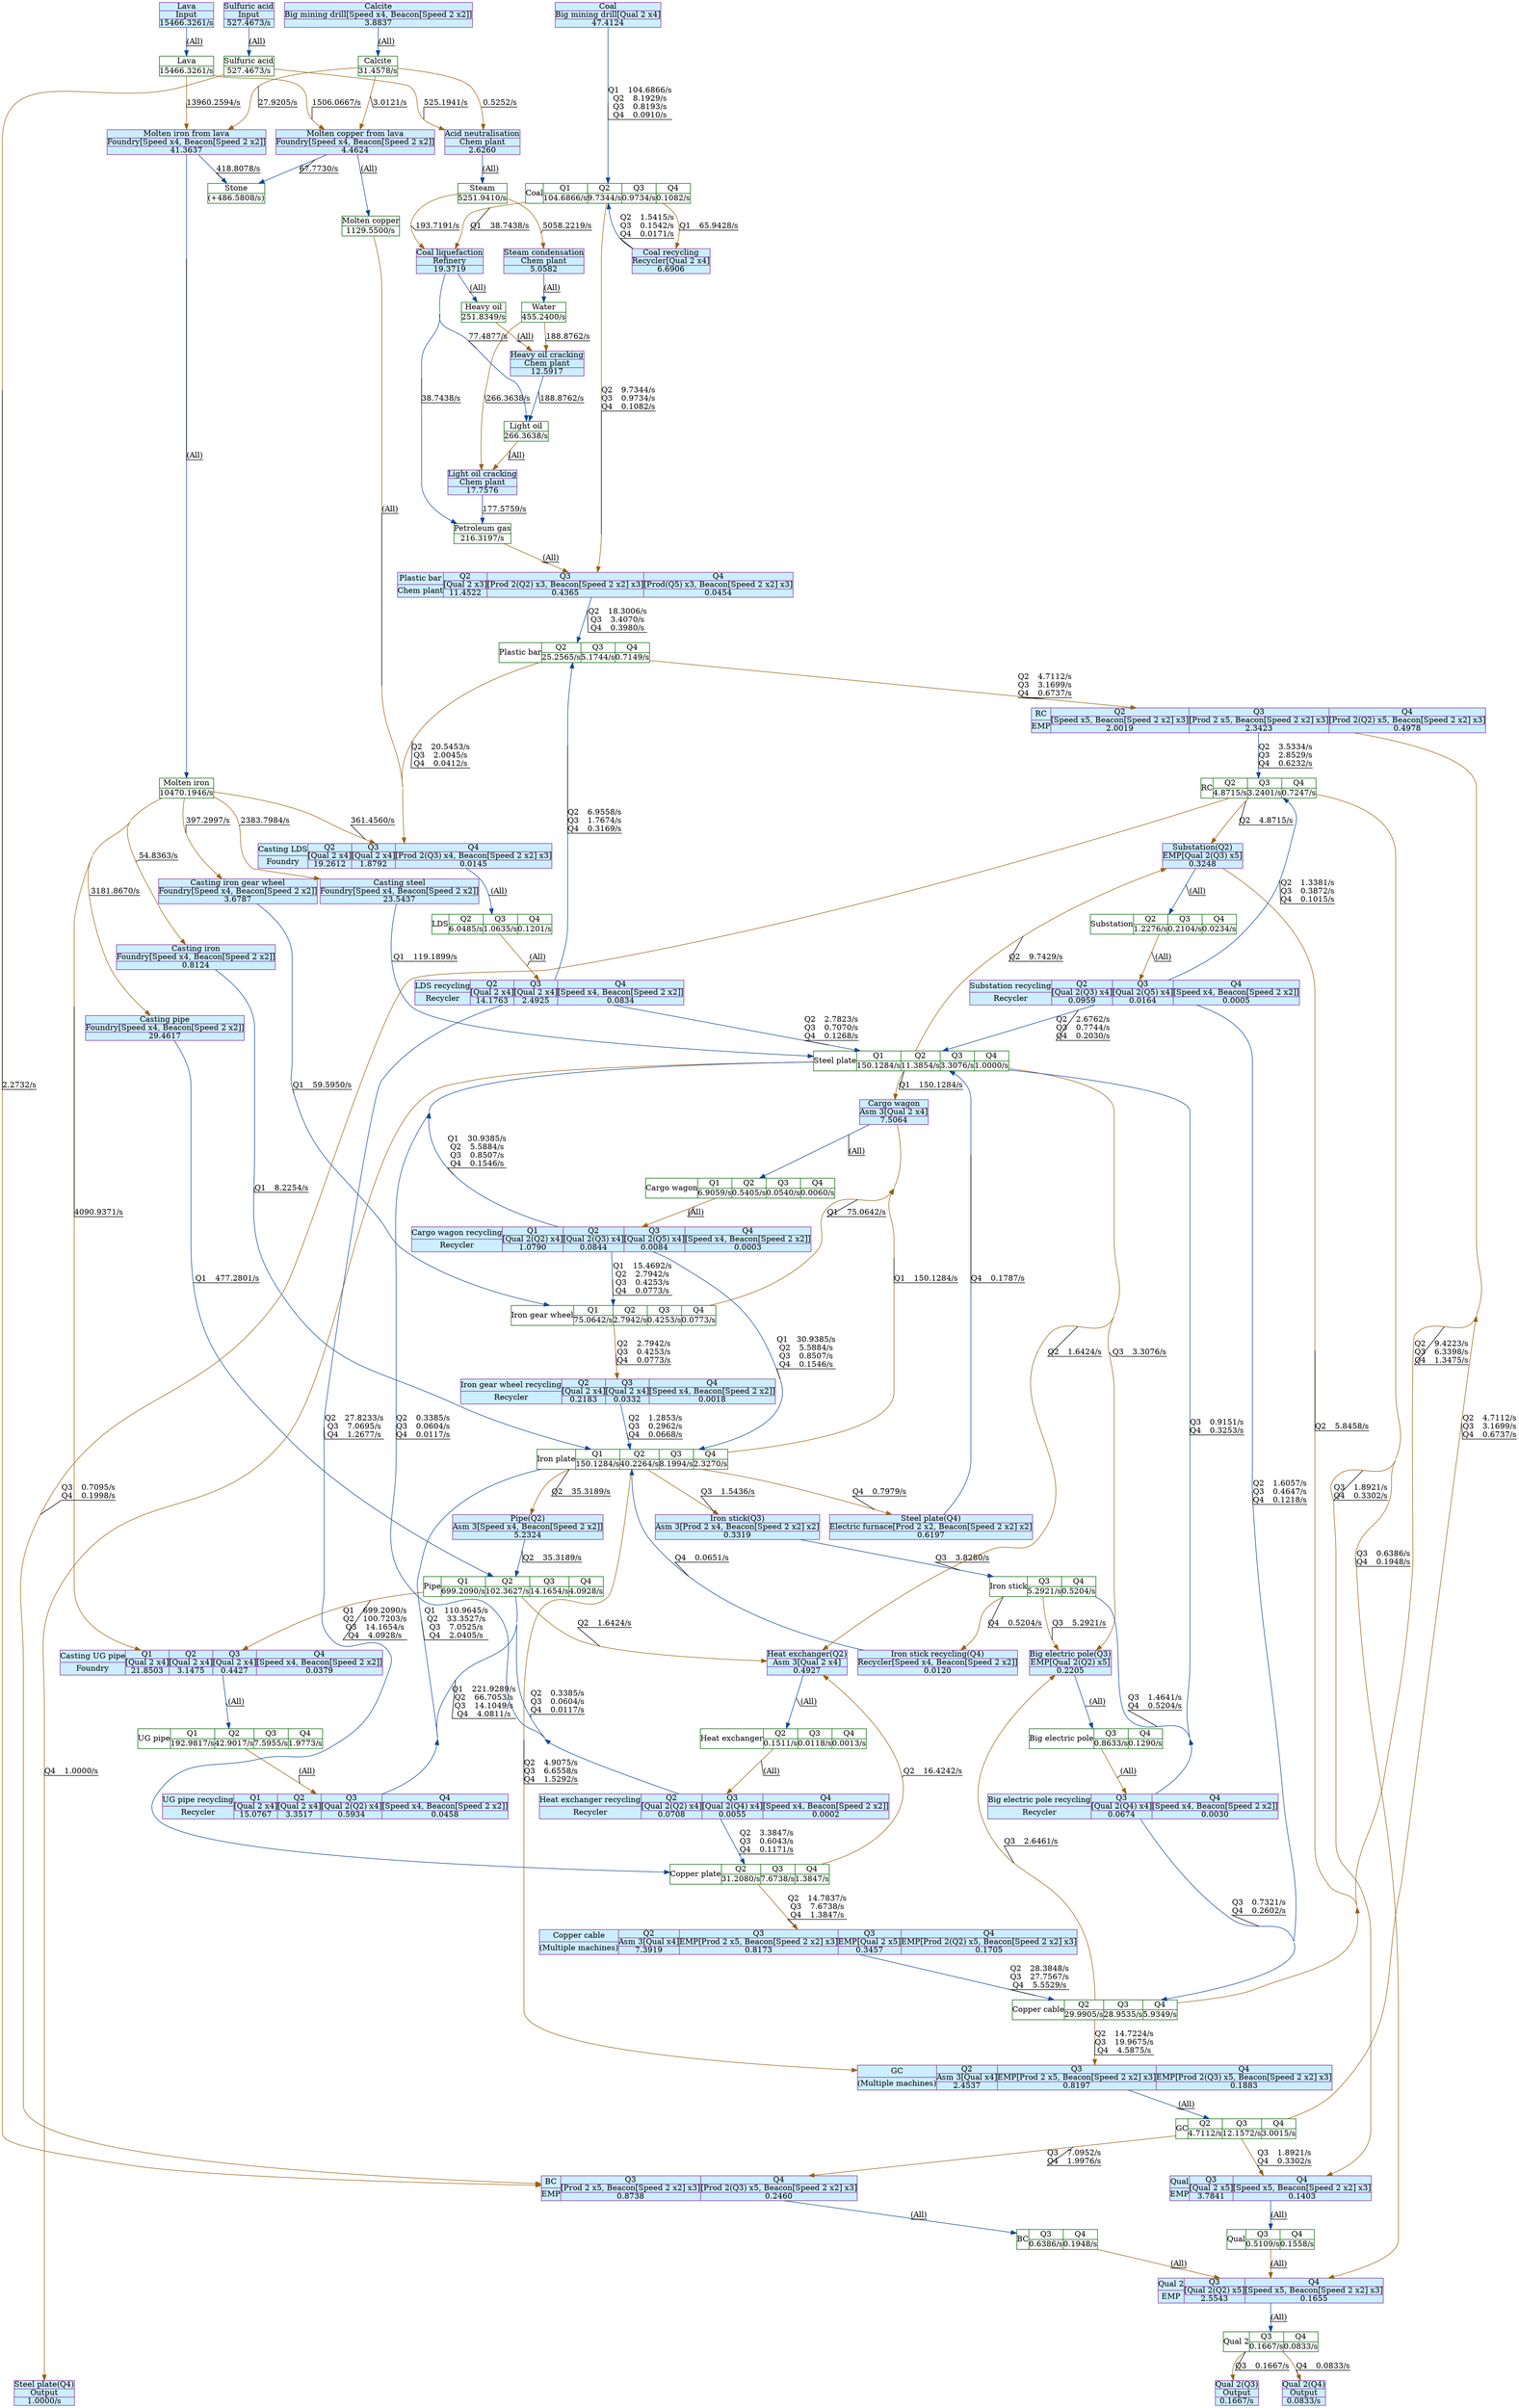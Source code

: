 digraph {
    layout="dot"
    concentrate=true
    node [shape="record"; margin=0]
    edge [decorate=true]
    0 [color="#006400"; label="{Petroleum gas|216.3197/s}"]
    1 [color="#006400"; label="{Steam|5251.9410/s}"]
    2 [color="#006400"; label="{Light oil|266.3638/s}"]
    3 [color="#006400"; label="{Heavy oil|251.8349/s}"]
    4 [color="#006400"; label="{Molten iron|10470.1946/s}"]
    5 [color="#006400"; label="{Calcite|31.4578/s}"]
    6 [color="#006400"; label="{Sulfuric acid|527.4673/s}"]
    7 [color="#006400"; label="{Water|455.2400/s}"]
    8 [color="#006400"; label="{Molten copper|1129.5500/s}"]
    9 [color="#006400"; label="{Stone|(+486.5808/s)}"]
    10 [color="#006400"; label="{Lava|15466.3261/s}"]
    11 [style="filled"; color="#842e99"; fillcolor="#cceeff"; label="{Iron stick recycling(Q4)|Recycler[Speed x4, Beacon[Speed 2 x2]]|0.0120}"]
    12 [style="filled"; color="#842e99"; fillcolor="#cceeff"; label="{Coal liquefaction|Refinery|19.3719}"]
    13 [style="filled"; color="#842e99"; fillcolor="#cceeff"; label="{Casting iron gear wheel|Foundry[Speed x4, Beacon[Speed 2 x2]]|3.6787}"]
    14 [style="filled"; color="#842e99"; fillcolor="#cceeff"; label="{Coal|Big mining drill[Qual 2 x4]|47.4124}"]
    15 [style="filled"; color="#842e99"; fillcolor="#cceeff"; label="{Acid neutralisation|Chem plant|2.6260}"]
    16 [style="filled"; color="#842e99"; fillcolor="#cceeff"; label="{Casting iron|Foundry[Speed x4, Beacon[Speed 2 x2]]|0.8124}"]
    17 [style="filled"; color="#842e99"; fillcolor="#cceeff"; label="{Cargo wagon|Asm 3[Qual 2 x4]|7.5064}"]
    18 [style="filled"; color="#842e99"; fillcolor="#cceeff"; label="{Coal recycling|Recycler[Qual 2 x4]|6.6906}"]
    19 [style="filled"; color="#842e99"; fillcolor="#cceeff"; label="{Heavy oil cracking|Chem plant|12.5917}"]
    20 [style="filled"; color="#842e99"; fillcolor="#cceeff"; label="{Iron stick(Q3)|Asm 3[Prod 2 x4, Beacon[Speed 2 x2] x2]|0.3319}"]
    21 [style="filled"; color="#842e99"; fillcolor="#cceeff"; label="{Steel plate(Q4)|Output|1.0000/s}"]
    22 [style="filled"; color="#842e99"; fillcolor="#cceeff"; label="{Casting pipe|Foundry[Speed x4, Beacon[Speed 2 x2]]|29.4617}"]
    23 [style="filled"; color="#842e99"; fillcolor="#cceeff"; label="{Steam condensation|Chem plant|5.0582}"]
    24 [style="filled"; color="#842e99"; fillcolor="#cceeff"; label="{Qual 2(Q4)|Output|0.0833/s}"]
    25 [style="filled"; color="#842e99"; fillcolor="#cceeff"; label="{Heat exchanger(Q2)|Asm 3[Qual 2 x4]|0.4927}"]
    26 [style="filled"; color="#842e99"; fillcolor="#cceeff"; label="{Molten copper from lava|Foundry[Speed x4, Beacon[Speed 2 x2]]|4.4624}"]
    27 [style="filled"; color="#842e99"; fillcolor="#cceeff"; label="{Steel plate(Q4)|Electric furnace[Prod 2 x2, Beacon[Speed 2 x2] x2]|0.6197}"]
    28 [style="filled"; color="#842e99"; fillcolor="#cceeff"; label="{Lava|Input|15466.3261/s}"]
    29 [style="filled"; color="#842e99"; fillcolor="#cceeff"; label="{Sulfuric acid|Input|527.4673/s}"]
    30 [style="filled"; color="#842e99"; fillcolor="#cceeff"; label="{Casting steel|Foundry[Speed x4, Beacon[Speed 2 x2]]|23.5437}"]
    31 [style="filled"; color="#842e99"; fillcolor="#cceeff"; label="{Qual 2(Q3)|Output|0.1667/s}"]
    32 [style="filled"; color="#842e99"; fillcolor="#cceeff"; label="{Light oil cracking|Chem plant|17.7576}"]
    33 [style="filled"; color="#842e99"; fillcolor="#cceeff"; label="{Big electric pole(Q3)|EMP[Qual 2(Q2) x5]|0.2205}"]
    34 [style="filled"; color="#842e99"; fillcolor="#cceeff"; label="{Substation(Q2)|EMP[Qual 2(Q3) x5]|0.3248}"]
    35 [style="filled"; color="#842e99"; fillcolor="#cceeff"; label="{Calcite|Big mining drill[Speed x4, Beacon[Speed 2 x2]]|3.8837}"]
    36 [style="filled"; color="#842e99"; fillcolor="#cceeff"; label="{Pipe(Q2)|Asm 3[Speed x4, Beacon[Speed 2 x2]]|5.2324}"]
    37 [style="filled"; color="#842e99"; fillcolor="#cceeff"; label="{Molten iron from lava|Foundry[Speed x4, Beacon[Speed 2 x2]]|41.3637}"]
    38 [color="#006400"; label="{Substation}|{Q2|1.2276/s}|{Q3|0.2104/s}|{Q4|0.0234/s}"]
    39 [color="#006400"; label="{Steel plate}|{Q1|150.1284/s}|{Q2|11.3854/s}|{Q3|3.3076/s}|{Q4|1.0000/s}"]
    40 [color="#006400"; label="{Copper cable}|{Q2|29.9905/s}|{Q3|28.9535/s}|{Q4|5.9349/s}"]
    41 [color="#006400"; label="{RC}|{Q2|4.8715/s}|{Q3|3.2401/s}|{Q4|0.7247/s}"]
    42 [color="#006400"; label="{Copper plate}|{Q2|31.2080/s}|{Q3|7.6738/s}|{Q4|1.3847/s}"]
    43 [color="#006400"; label="{Plastic bar}|{Q2|25.2565/s}|{Q3|5.1744/s}|{Q4|0.7149/s}"]
    44 [color="#006400"; label="{LDS}|{Q2|6.0485/s}|{Q3|1.0635/s}|{Q4|0.1201/s}"]
    45 [color="#006400"; label="{GC}|{Q2|4.7112/s}|{Q3|12.1572/s}|{Q4|3.0015/s}"]
    46 [color="#006400"; label="{Qual}|{Q3|0.5109/s}|{Q4|0.1558/s}"]
    47 [color="#006400"; label="{Iron stick}|{Q3|5.2921/s}|{Q4|0.5204/s}"]
    48 [color="#006400"; label="{Iron plate}|{Q1|150.1284/s}|{Q2|40.2264/s}|{Q3|8.1994/s}|{Q4|2.3270/s}"]
    49 [color="#006400"; label="{UG pipe}|{Q1|192.9817/s}|{Q2|42.9017/s}|{Q3|7.5955/s}|{Q4|1.9773/s}"]
    50 [color="#006400"; label="{Pipe}|{Q1|699.2090/s}|{Q2|102.3627/s}|{Q3|14.1654/s}|{Q4|4.0928/s}"]
    51 [color="#006400"; label="{Coal}|{Q1|104.6866/s}|{Q2|9.7344/s}|{Q3|0.9734/s}|{Q4|0.1082/s}"]
    52 [color="#006400"; label="{Cargo wagon}|{Q1|6.9059/s}|{Q2|0.5405/s}|{Q3|0.0540/s}|{Q4|0.0060/s}"]
    53 [color="#006400"; label="{Iron gear wheel}|{Q1|75.0642/s}|{Q2|2.7942/s}|{Q3|0.4253/s}|{Q4|0.0773/s}"]
    54 [color="#006400"; label="{Heat exchanger}|{Q2|0.1511/s}|{Q3|0.0118/s}|{Q4|0.0013/s}"]
    55 [color="#006400"; label="{Big electric pole}|{Q3|0.8633/s}|{Q4|0.1290/s}"]
    56 [color="#006400"; label="{BC}|{Q3|0.6386/s}|{Q4|0.1948/s}"]
    57 [color="#006400"; label="{Qual 2}|{Q3|0.1667/s}|{Q4|0.0833/s}"]
    58 [style="filled"; color="#842e99"; fillcolor="#cceeff"; label="{Substation recycling|Recycler}|{Q2|[Qual 2(Q3) x4]|0.0959}|{Q3|[Qual 2(Q5) x4]|0.0164}|{Q4|[Speed x4, Beacon[Speed 2 x2]]|0.0005}"; shape="record"]
    59 [style="filled"; color="#842e99"; fillcolor="#cceeff"; label="{LDS recycling|Recycler}|{Q2|[Qual 2 x4]|14.1763}|{Q3|[Qual 2 x4]|2.4925}|{Q4|[Speed x4, Beacon[Speed 2 x2]]|0.0834}"; shape="record"]
    60 [style="filled"; color="#842e99"; fillcolor="#cceeff"; label="{RC|EMP}|{Q2|[Speed x5, Beacon[Speed 2 x2] x3]|2.0019}|{Q3|[Prod 2 x5, Beacon[Speed 2 x2] x3]|2.3423}|{Q4|[Prod 2(Q2) x5, Beacon[Speed 2 x2] x3]|0.4978}"; shape="record"]
    61 [style="filled"; color="#842e99"; fillcolor="#cceeff"; label="{Qual|EMP}|{Q3|[Qual 2 x5]|3.7841}|{Q4|[Speed x5, Beacon[Speed 2 x2] x3]|0.1403}"; shape="record"]
    62 [style="filled"; color="#842e99"; fillcolor="#cceeff"; label="{UG pipe recycling|Recycler}|{Q1|[Qual 2 x4]|15.0767}|{Q2|[Qual 2 x4]|3.3517}|{Q3|[Qual 2(Q2) x4]|0.5934}|{Q4|[Speed x4, Beacon[Speed 2 x2]]|0.0458}"; shape="record"]
    63 [style="filled"; color="#842e99"; fillcolor="#cceeff"; label="{Cargo wagon recycling|Recycler}|{Q1|[Qual 2(Q2) x4]|1.0790}|{Q2|[Qual 2(Q3) x4]|0.0844}|{Q3|[Qual 2(Q5) x4]|0.0084}|{Q4|[Speed x4, Beacon[Speed 2 x2]]|0.0003}"; shape="record"]
    64 [style="filled"; color="#842e99"; fillcolor="#cceeff"; label="{Plastic bar|Chem plant}|{Q2|[Qual 2 x3]|11.4522}|{Q3|[Prod 2(Q2) x3, Beacon[Speed 2 x2] x3]|0.4365}|{Q4|[Prod(Q5) x3, Beacon[Speed 2 x2] x3]|0.0454}"; shape="record"]
    65 [style="filled"; color="#842e99"; fillcolor="#cceeff"; label="{Heat exchanger recycling|Recycler}|{Q2|[Qual 2(Q2) x4]|0.0708}|{Q3|[Qual 2(Q4) x4]|0.0055}|{Q4|[Speed x4, Beacon[Speed 2 x2]]|0.0002}"; shape="record"]
    66 [style="filled"; color="#842e99"; fillcolor="#cceeff"; label="{Copper cable|(Multiple machines)}|{Q2|Asm 3[Qual x4]|7.3919}|{Q3|EMP[Prod 2 x5, Beacon[Speed 2 x2] x3]|0.8173}|{Q3|EMP[Qual 2 x5]|0.3457}|{Q4|EMP[Prod 2(Q2) x5, Beacon[Speed 2 x2] x3]|0.1705}"; shape="record"]
    67 [style="filled"; color="#842e99"; fillcolor="#cceeff"; label="{Iron gear wheel recycling|Recycler}|{Q2|[Qual 2 x4]|0.2183}|{Q3|[Qual 2 x4]|0.0332}|{Q4|[Speed x4, Beacon[Speed 2 x2]]|0.0018}"; shape="record"]
    68 [style="filled"; color="#842e99"; fillcolor="#cceeff"; label="{GC|(Multiple machines)}|{Q2|Asm 3[Qual x4]|2.4537}|{Q3|EMP[Prod 2 x5, Beacon[Speed 2 x2] x3]|0.8197}|{Q4|EMP[Prod 2(Q3) x5, Beacon[Speed 2 x2] x3]|0.1883}"; shape="record"]
    69 [style="filled"; color="#842e99"; fillcolor="#cceeff"; label="{Casting UG pipe|Foundry}|{Q1|[Qual 2 x4]|21.8503}|{Q2|[Qual 2 x4]|3.1475}|{Q3|[Qual 2 x4]|0.4427}|{Q4|[Speed x4, Beacon[Speed 2 x2]]|0.0379}"; shape="record"]
    70 [style="filled"; color="#842e99"; fillcolor="#cceeff"; label="{Big electric pole recycling|Recycler}|{Q3|[Qual 2(Q4) x4]|0.0674}|{Q4|[Speed x4, Beacon[Speed 2 x2]]|0.0030}"; shape="record"]
    71 [style="filled"; color="#842e99"; fillcolor="#cceeff"; label="{BC|EMP}|{Q3|[Prod 2 x5, Beacon[Speed 2 x2] x3]|0.8738}|{Q4|[Prod 2(Q3) x5, Beacon[Speed 2 x2] x3]|0.2460}"; shape="record"]
    72 [style="filled"; color="#842e99"; fillcolor="#cceeff"; label="{Casting LDS|Foundry}|{Q2|[Qual 2 x4]|19.2612}|{Q3|[Qual 2 x4]|1.8792}|{Q4|[Prod 2(Q3) x4, Beacon[Speed 2 x2] x3]|0.0145}"; shape="record"]
    73 [style="filled"; color="#842e99"; fillcolor="#cceeff"; label="{Qual 2|EMP}|{Q3|[Qual 2(Q2) x5]|2.5543}|{Q4|[Speed x5, Beacon[Speed 2 x2] x3]|0.1655}"; shape="record"]
    0 -> 64 [color="#99620f"; label="(All)"]
    1 -> 12 [color="#99620f"; label="193.7191/s
"]
    1 -> 23 [color="#99620f"; label="5058.2219/s
"]
    2 -> 32 [color="#99620f"; label="(All)"]
    3 -> 19 [color="#99620f"; label="(All)"]
    4 -> 13 [color="#99620f"; label="397.2997/s
"]
    4 -> 16 [color="#99620f"; label="54.8363/s
"]
    4 -> 22 [color="#99620f"; label="3181.8670/s
"]
    4 -> 30 [color="#99620f"; label="2383.7984/s
"]
    4 -> 69 [color="#99620f"; label="4090.9371/s
"]
    4 -> 72 [color="#99620f"; label="361.4560/s
"]
    5 -> 15 [color="#99620f"; label="0.5252/s
"]
    5 -> 26 [color="#99620f"; label="3.0121/s
"]
    5 -> 37 [color="#99620f"; label="27.9205/s
"]
    6 -> 15 [color="#99620f"; label="525.1941/s
"]
    6 -> 71 [color="#99620f"; label="2.2732/s
"]
    7 -> 19 [color="#99620f"; label="188.8762/s
"]
    7 -> 32 [color="#99620f"; label="266.3638/s
"]
    8 -> 72 [color="#99620f"; label="(All)"]
    10 -> 26 [color="#99620f"; label="1506.0667/s
"]
    10 -> 37 [color="#99620f"; label="13960.2594/s
"]
    11 -> 48 [color="#0f4699"; label="Q4	0.0651/s
"]
    12 -> 0 [color="#0f4699"; label="38.7438/s
"]
    12 -> 2 [color="#0f4699"; label="77.4877/s
"]
    12 -> 3 [color="#0f4699"; label="(All)"]
    13 -> 53 [color="#0f4699"; label="Q1	59.5950/s
"]
    14 -> 51 [color="#0f4699"; label="Q1	104.6866/s
Q2	8.1929/s
Q3	0.8193/s
Q4	0.0910/s
"]
    15 -> 1 [color="#0f4699"; label="(All)"]
    16 -> 48 [color="#0f4699"; label="Q1	8.2254/s
"]
    17 -> 52 [color="#0f4699"; label="(All)"]
    18 -> 51 [color="#0f4699"; label="Q2	1.5415/s
Q3	0.1542/s
Q4	0.0171/s
"]
    19 -> 2 [color="#0f4699"; label="188.8762/s
"]
    20 -> 47 [color="#0f4699"; label="Q3	3.8280/s
"]
    22 -> 50 [color="#0f4699"; label="Q1	477.2801/s
"]
    23 -> 7 [color="#0f4699"; label="(All)"]
    25 -> 54 [color="#0f4699"; label="(All)"]
    26 -> 9 [color="#0f4699"; label="67.7730/s
"]
    26 -> 8 [color="#0f4699"; label="(All)"]
    27 -> 39 [color="#0f4699"; label="Q4	0.1787/s
"]
    28 -> 10 [color="#0f4699"; label="(All)"]
    29 -> 6 [color="#0f4699"; label="(All)"]
    30 -> 39 [color="#0f4699"; label="Q1	119.1899/s
"]
    32 -> 0 [color="#0f4699"; label="177.5759/s
"]
    33 -> 55 [color="#0f4699"; label="(All)"]
    34 -> 38 [color="#0f4699"; label="(All)"]
    35 -> 5 [color="#0f4699"; label="(All)"]
    36 -> 50 [color="#0f4699"; label="Q2	35.3189/s
"]
    37 -> 9 [color="#0f4699"; label="418.8078/s
"]
    37 -> 4 [color="#0f4699"; label="(All)"]
    38 -> 58 [color="#99620f"; label="(All)"]
    39 -> 33 [color="#99620f"; label="Q3	3.3076/s
"]
    39 -> 21 [color="#99620f"; label="Q4	1.0000/s
"]
    39 -> 25 [color="#99620f"; label="Q2	1.6424/s
"]
    39 -> 34 [color="#99620f"; label="Q2	9.7429/s
"]
    39 -> 17 [color="#99620f"; label="Q1	150.1284/s
"]
    40 -> 33 [color="#99620f"; label="Q3	2.6461/s
"]
    40 -> 34 [color="#99620f"; label="Q2	5.8458/s
"]
    40 -> 60 [color="#99620f"; label="Q2	9.4223/s
Q3	6.3398/s
Q4	1.3475/s
"]
    40 -> 68 [color="#99620f"; label="Q2	14.7224/s
Q3	19.9675/s
Q4	4.5875/s
"]
    41 -> 34 [color="#99620f"; label="Q2	4.8715/s
"]
    41 -> 61 [color="#99620f"; label="Q3	1.8921/s
Q4	0.3302/s
"]
    41 -> 71 [color="#99620f"; label="Q3	0.7095/s
Q4	0.1998/s
"]
    41 -> 73 [color="#99620f"; label="Q3	0.6386/s
Q4	0.1948/s
"]
    42 -> 25 [color="#99620f"; label="Q2	16.4242/s
"]
    42 -> 66 [color="#99620f"; label="Q2	14.7837/s
Q3	7.6738/s
Q4	1.3847/s
"]
    43 -> 60 [color="#99620f"; label="Q2	4.7112/s
Q3	3.1699/s
Q4	0.6737/s
"]
    43 -> 72 [color="#99620f"; label="Q2	20.5453/s
Q3	2.0045/s
Q4	0.0412/s
"]
    44 -> 59 [color="#99620f"; label="(All)"]
    45 -> 60 [color="#99620f"; label="Q2	4.7112/s
Q3	3.1699/s
Q4	0.6737/s
"]
    45 -> 61 [color="#99620f"; label="Q3	1.8921/s
Q4	0.3302/s
"]
    45 -> 71 [color="#99620f"; label="Q3	7.0952/s
Q4	1.9976/s
"]
    46 -> 73 [color="#99620f"; label="(All)"]
    47 -> 11 [color="#99620f"; label="Q4	0.5204/s
"]
    47 -> 33 [color="#99620f"; label="Q3	5.2921/s
"]
    48 -> 27 [color="#99620f"; label="Q4	0.7979/s
"]
    48 -> 20 [color="#99620f"; label="Q3	1.5436/s
"]
    48 -> 17 [color="#99620f"; label="Q1	150.1284/s
"]
    48 -> 36 [color="#99620f"; label="Q2	35.3189/s
"]
    48 -> 68 [color="#99620f"; label="Q2	4.9075/s
Q3	6.6558/s
Q4	1.5292/s
"]
    49 -> 62 [color="#99620f"; label="(All)"]
    50 -> 25 [color="#99620f"; label="Q2	1.6424/s
"]
    50 -> 69 [color="#99620f"; label="Q1	699.2090/s
Q2	100.7203/s
Q3	14.1654/s
Q4	4.0928/s
"]
    51 -> 12 [color="#99620f"; label="Q1	38.7438/s
"]
    51 -> 18 [color="#99620f"; label="Q1	65.9428/s
"]
    51 -> 64 [color="#99620f"; label="Q2	9.7344/s
Q3	0.9734/s
Q4	0.1082/s
"]
    52 -> 63 [color="#99620f"; label="(All)"]
    53 -> 17 [color="#99620f"; label="Q1	75.0642/s
"]
    53 -> 67 [color="#99620f"; label="Q2	2.7942/s
Q3	0.4253/s
Q4	0.0773/s
"]
    54 -> 65 [color="#99620f"; label="(All)"]
    55 -> 70 [color="#99620f"; label="(All)"]
    56 -> 73 [color="#99620f"; label="(All)"]
    57 -> 24 [color="#99620f"; label="Q4	0.0833/s
"]
    57 -> 31 [color="#99620f"; label="Q3	0.1667/s
"]
    58 -> 39 [color="#0f4699"; label="Q2	2.6762/s
Q3	0.7744/s
Q4	0.2030/s
"]
    58 -> 40 [color="#0f4699"; label="Q2	1.6057/s
Q3	0.4647/s
Q4	0.1218/s
"]
    58 -> 41 [color="#0f4699"; label="Q2	1.3381/s
Q3	0.3872/s
Q4	0.1015/s
"]
    59 -> 39 [color="#0f4699"; label="Q2	2.7823/s
Q3	0.7070/s
Q4	0.1268/s
"]
    59 -> 42 [color="#0f4699"; label="Q2	27.8233/s
Q3	7.0695/s
Q4	1.2677/s
"]
    59 -> 43 [color="#0f4699"; label="Q2	6.9558/s
Q3	1.7674/s
Q4	0.3169/s
"]
    60 -> 41 [color="#0f4699"; label="Q2	3.5334/s
Q3	2.8529/s
Q4	0.6232/s
"]
    61 -> 46 [color="#0f4699"; label="(All)"]
    62 -> 48 [color="#0f4699"; label="Q1	110.9645/s
Q2	33.3527/s
Q3	7.0525/s
Q4	2.0405/s
"]
    62 -> 50 [color="#0f4699"; label="Q1	221.9289/s
Q2	66.7053/s
Q3	14.1049/s
Q4	4.0811/s
"]
    63 -> 39 [color="#0f4699"; label="Q1	30.9385/s
Q2	5.5884/s
Q3	0.8507/s
Q4	0.1546/s
"]
    63 -> 48 [color="#0f4699"; label="Q1	30.9385/s
Q2	5.5884/s
Q3	0.8507/s
Q4	0.1546/s
"]
    63 -> 53 [color="#0f4699"; label="Q1	15.4692/s
Q2	2.7942/s
Q3	0.4253/s
Q4	0.0773/s
"]
    64 -> 43 [color="#0f4699"; label="Q2	18.3006/s
Q3	3.4070/s
Q4	0.3980/s
"]
    65 -> 39 [color="#0f4699"; label="Q2	0.3385/s
Q3	0.0604/s
Q4	0.0117/s
"]
    65 -> 42 [color="#0f4699"; label="Q2	3.3847/s
Q3	0.6043/s
Q4	0.1171/s
"]
    65 -> 50 [color="#0f4699"; label="Q2	0.3385/s
Q3	0.0604/s
Q4	0.0117/s
"]
    66 -> 40 [color="#0f4699"; label="Q2	28.3848/s
Q3	27.7567/s
Q4	5.5529/s
"]
    67 -> 48 [color="#0f4699"; label="Q2	1.2853/s
Q3	0.2962/s
Q4	0.0668/s
"]
    68 -> 45 [color="#0f4699"; label="(All)"]
    69 -> 49 [color="#0f4699"; label="(All)"]
    70 -> 39 [color="#0f4699"; label="Q3	0.9151/s
Q4	0.3253/s
"]
    70 -> 40 [color="#0f4699"; label="Q3	0.7321/s
Q4	0.2602/s
"]
    70 -> 47 [color="#0f4699"; label="Q3	1.4641/s
Q4	0.5204/s
"]
    71 -> 56 [color="#0f4699"; label="(All)"]
    72 -> 44 [color="#0f4699"; label="(All)"]
    73 -> 57 [color="#0f4699"; label="(All)"]
    subgraph {
        rank="source"
        14
        28
        29
        35
    }
    subgraph {
        rank="sink"
        21
        24
        31
    }
}
